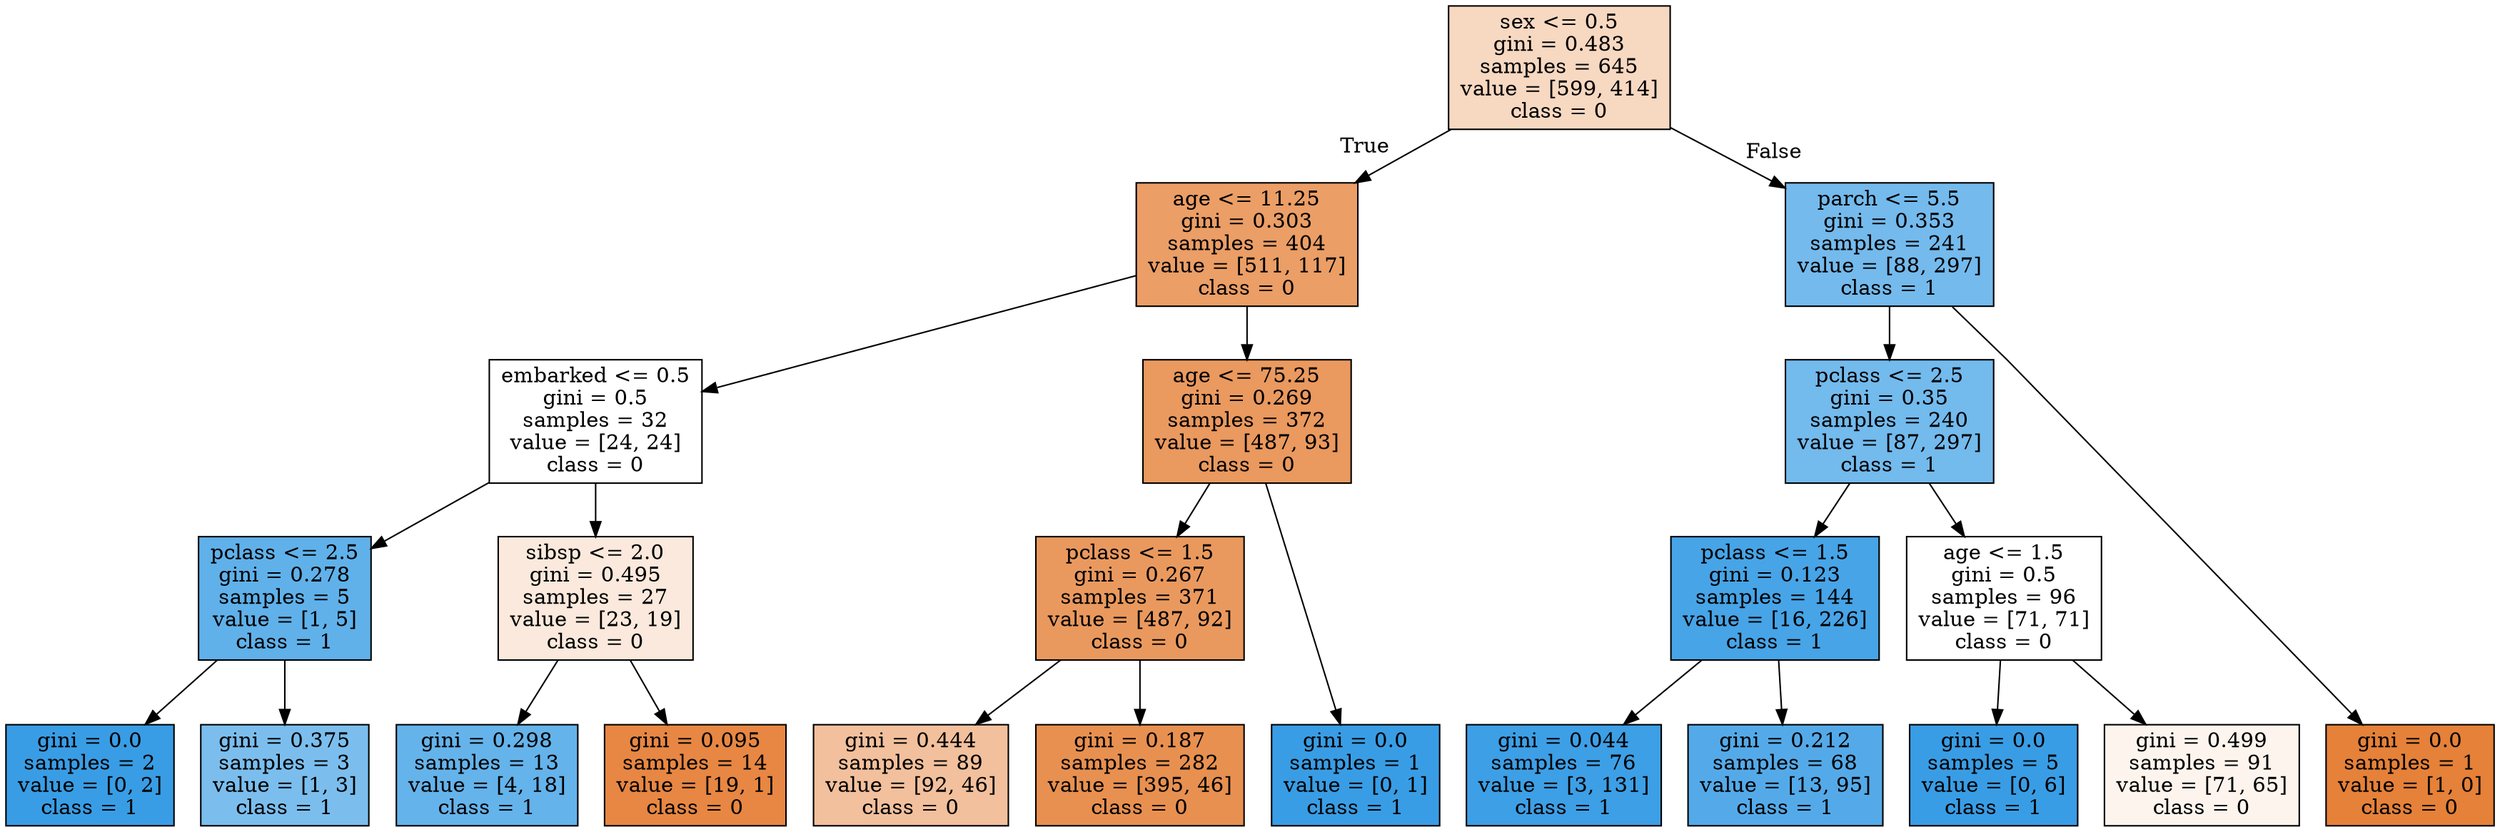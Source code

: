 digraph Tree {
node [shape=box, style="filled", color="black"] ;
graph [ranksep=equally, splines=polyline] ;
0 [label="sex <= 0.5\ngini = 0.483\nsamples = 645\nvalue = [599, 414]\nclass = 0", fillcolor="#e581394f"] ;
1 [label="age <= 11.25\ngini = 0.303\nsamples = 404\nvalue = [511, 117]\nclass = 0", fillcolor="#e58139c5"] ;
0 -> 1 [labeldistance=2.5, labelangle=45, headlabel="True"] ;
2 [label="embarked <= 0.5\ngini = 0.5\nsamples = 32\nvalue = [24, 24]\nclass = 0", fillcolor="#e5813900"] ;
1 -> 2 ;
3 [label="pclass <= 2.5\ngini = 0.278\nsamples = 5\nvalue = [1, 5]\nclass = 1", fillcolor="#399de5cc"] ;
2 -> 3 ;
4 [label="gini = 0.0\nsamples = 2\nvalue = [0, 2]\nclass = 1", fillcolor="#399de5ff"] ;
3 -> 4 ;
5 [label="gini = 0.375\nsamples = 3\nvalue = [1, 3]\nclass = 1", fillcolor="#399de5aa"] ;
3 -> 5 ;
6 [label="sibsp <= 2.0\ngini = 0.495\nsamples = 27\nvalue = [23, 19]\nclass = 0", fillcolor="#e581392c"] ;
2 -> 6 ;
7 [label="gini = 0.298\nsamples = 13\nvalue = [4, 18]\nclass = 1", fillcolor="#399de5c6"] ;
6 -> 7 ;
8 [label="gini = 0.095\nsamples = 14\nvalue = [19, 1]\nclass = 0", fillcolor="#e58139f2"] ;
6 -> 8 ;
9 [label="age <= 75.25\ngini = 0.269\nsamples = 372\nvalue = [487, 93]\nclass = 0", fillcolor="#e58139ce"] ;
1 -> 9 ;
10 [label="pclass <= 1.5\ngini = 0.267\nsamples = 371\nvalue = [487, 92]\nclass = 0", fillcolor="#e58139cf"] ;
9 -> 10 ;
11 [label="gini = 0.444\nsamples = 89\nvalue = [92, 46]\nclass = 0", fillcolor="#e581397f"] ;
10 -> 11 ;
12 [label="gini = 0.187\nsamples = 282\nvalue = [395, 46]\nclass = 0", fillcolor="#e58139e1"] ;
10 -> 12 ;
13 [label="gini = 0.0\nsamples = 1\nvalue = [0, 1]\nclass = 1", fillcolor="#399de5ff"] ;
9 -> 13 ;
14 [label="parch <= 5.5\ngini = 0.353\nsamples = 241\nvalue = [88, 297]\nclass = 1", fillcolor="#399de5b3"] ;
0 -> 14 [labeldistance=2.5, labelangle=-45, headlabel="False"] ;
15 [label="pclass <= 2.5\ngini = 0.35\nsamples = 240\nvalue = [87, 297]\nclass = 1", fillcolor="#399de5b4"] ;
14 -> 15 ;
16 [label="pclass <= 1.5\ngini = 0.123\nsamples = 144\nvalue = [16, 226]\nclass = 1", fillcolor="#399de5ed"] ;
15 -> 16 ;
17 [label="gini = 0.044\nsamples = 76\nvalue = [3, 131]\nclass = 1", fillcolor="#399de5f9"] ;
16 -> 17 ;
18 [label="gini = 0.212\nsamples = 68\nvalue = [13, 95]\nclass = 1", fillcolor="#399de5dc"] ;
16 -> 18 ;
19 [label="age <= 1.5\ngini = 0.5\nsamples = 96\nvalue = [71, 71]\nclass = 0", fillcolor="#e5813900"] ;
15 -> 19 ;
20 [label="gini = 0.0\nsamples = 5\nvalue = [0, 6]\nclass = 1", fillcolor="#399de5ff"] ;
19 -> 20 ;
21 [label="gini = 0.499\nsamples = 91\nvalue = [71, 65]\nclass = 0", fillcolor="#e5813916"] ;
19 -> 21 ;
22 [label="gini = 0.0\nsamples = 1\nvalue = [1, 0]\nclass = 0", fillcolor="#e58139ff"] ;
14 -> 22 ;
{rank=same ; 0} ;
{rank=same ; 1; 14} ;
{rank=same ; 2; 9; 15} ;
{rank=same ; 3; 6; 10; 16; 19} ;
{rank=same ; 4; 5; 7; 8; 11; 12; 13; 17; 18; 20; 21; 22} ;
}